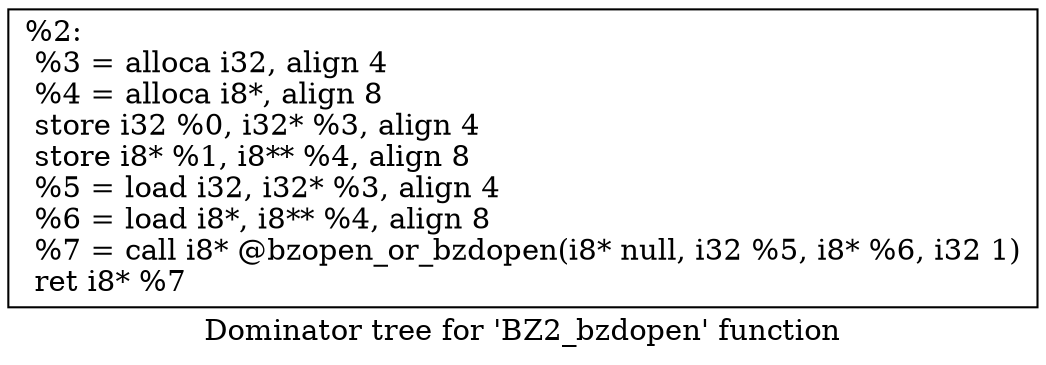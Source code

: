 digraph "Dominator tree for 'BZ2_bzdopen' function" {
	label="Dominator tree for 'BZ2_bzdopen' function";

	Node0xdbac20 [shape=record,label="{%2:\l  %3 = alloca i32, align 4\l  %4 = alloca i8*, align 8\l  store i32 %0, i32* %3, align 4\l  store i8* %1, i8** %4, align 8\l  %5 = load i32, i32* %3, align 4\l  %6 = load i8*, i8** %4, align 8\l  %7 = call i8* @bzopen_or_bzdopen(i8* null, i32 %5, i8* %6, i32 1)\l  ret i8* %7\l}"];
}

